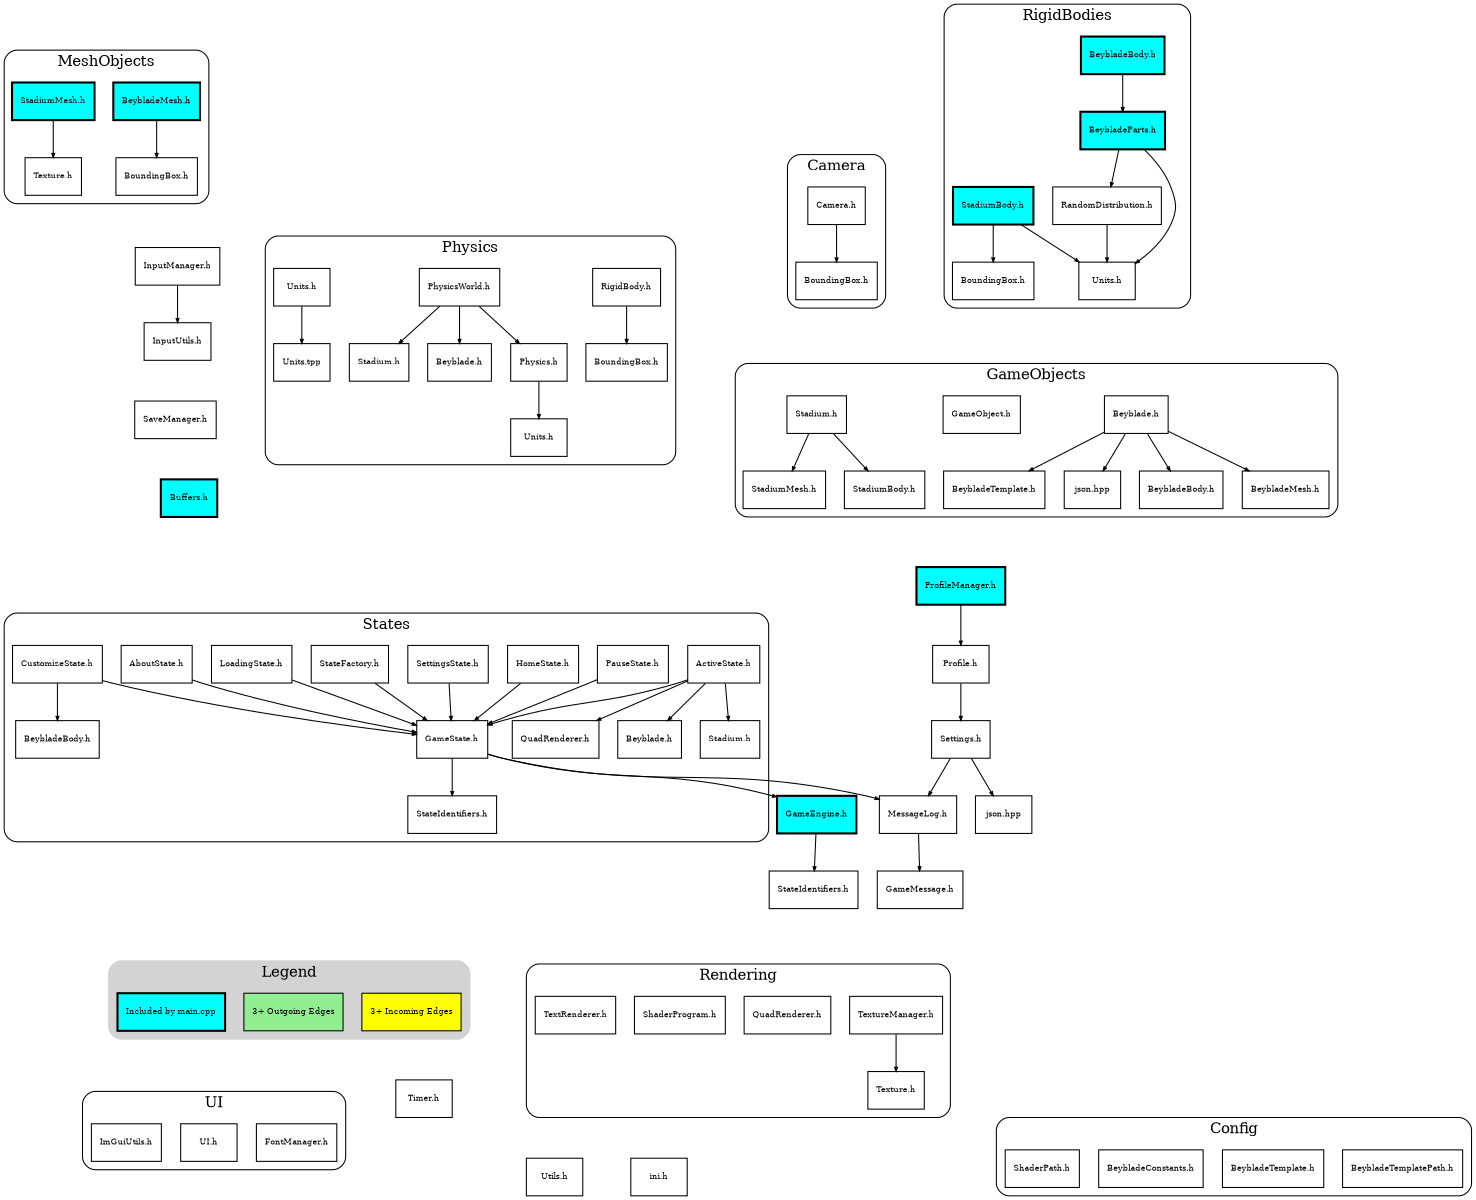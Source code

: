 strict digraph "" {
	graph [pack=true,
		packmode=clust,
		rankdir=TB,
		size="10,8!",
		splines=true
	];
	node [fontsize=8,
		label="\N",
		shape=rect
	];
	edge [arrowsize=0.4,
		len=0.3
	];
	subgraph cluster_Camera {
		graph [label=Camera,
			rankdir=TB,
			style=rounded
		];
		"Camera/Camera.h"	[label="Camera.h"];
		"Camera/BoundingBox.h"	[label="BoundingBox.h"];
	}
	subgraph cluster_Config {
		graph [label=Config,
			rankdir=TB,
			style=rounded
		];
		"Config/BeybladeTemplatePath.h"	[label="BeybladeTemplatePath.h"];
		"Config/BeybladeTemplate.h"	[label="BeybladeTemplate.h"];
		"Config/BeybladeConstants.h"	[label="BeybladeConstants.h"];
		"Config/ShaderPath.h"	[label="ShaderPath.h"];
	}
	subgraph cluster_GameObjects {
		graph [label=GameObjects,
			rankdir=TB,
			style=rounded
		];
		"GameObjects/Beyblade.h"	[label="Beyblade.h"];
		"GameObjects/BeybladeTemplate.h"	[label="BeybladeTemplate.h"];
		"GameObjects/json.hpp"	[label="json.hpp"];
		"GameObjects/BeybladeBody.h"	[label="BeybladeBody.h"];
		"GameObjects/BeybladeMesh.h"	[label="BeybladeMesh.h"];
		"GameObjects/GameObject.h"	[label="GameObject.h"];
		"GameObjects/Stadium.h"	[label="Stadium.h"];
		"GameObjects/StadiumMesh.h"	[label="StadiumMesh.h"];
		"GameObjects/StadiumBody.h"	[label="StadiumBody.h"];
	}
	subgraph cluster_MeshObjects {
		graph [label=MeshObjects,
			rankdir=TB,
			style=rounded
		];
		"MeshObjects/BeybladeMesh.h"	[fillcolor=cyan,
			label="BeybladeMesh.h",
			style="bold, filled"];
		"MeshObjects/BoundingBox.h"	[label="BoundingBox.h"];
		"MeshObjects/StadiumMesh.h"	[fillcolor=cyan,
			label="StadiumMesh.h",
			style="bold, filled"];
		"MeshObjects/Texture.h"	[label="Texture.h"];
	}
	subgraph cluster_Physics {
		graph [label=Physics,
			rankdir=TB,
			style=rounded
		];
		"Physics/RigidBody.h"	[label="RigidBody.h"];
		"Physics/BoundingBox.h"	[label="BoundingBox.h"];
		"Physics/PhysicsWorld.h"	[label="PhysicsWorld.h"];
		"Physics/Stadium.h"	[label="Stadium.h"];
		"Physics/Beyblade.h"	[label="Beyblade.h"];
		"Physics/Physics.h"	[label="Physics.h"];
		"Physics/Units/Units.h"	[label="Units.h"];
		"Physics/Units/Units.tpp"	[label="Units.tpp"];
		"Physics/Units.h"	[label="Units.h"];
	}
	subgraph cluster_Rendering {
		graph [label=Rendering,
			rankdir=TB,
			style=rounded
		];
		"Rendering/TextureManager.h"	[label="TextureManager.h"];
		"Rendering/Texture.h"	[label="Texture.h"];
		"Rendering/QuadRenderer.h"	[label="QuadRenderer.h"];
		"Rendering/ShaderProgram.h"	[label="ShaderProgram.h"];
		"Rendering/TextRenderer.h"	[label="TextRenderer.h"];
	}
	subgraph cluster_RigidBodies {
		graph [label=RigidBodies,
			rankdir=TB,
			style=rounded
		];
		"RigidBodies/BeybladeBody.h"	[fillcolor=cyan,
			label="BeybladeBody.h",
			style="bold, filled"];
		"RigidBodies/BeybladeParts.h"	[fillcolor=cyan,
			label="BeybladeParts.h",
			style="bold, filled"];
		"RigidBodies/StadiumBody.h"	[fillcolor=cyan,
			label="StadiumBody.h",
			style="bold, filled"];
		"RigidBodies/Units.h"	[label="Units.h"];
		"RigidBodies/BoundingBox.h"	[label="BoundingBox.h"];
		"RigidBodies/RandomDistribution.h"	[label="RandomDistribution.h"];
	}
	subgraph cluster_States {
		graph [label=States,
			rankdir=TB,
			style=rounded
		];
		"States/PauseState.h"	[label="PauseState.h"];
		"States/GameState.h"	[label="GameState.h"];
		"States/HomeState.h"	[label="HomeState.h"];
		"States/SettingsState.h"	[label="SettingsState.h"];
		"States/ActiveState.h"	[label="ActiveState.h"];
		"States/Beyblade.h"	[label="Beyblade.h"];
		"States/Stadium.h"	[label="Stadium.h"];
		"States/QuadRenderer.h"	[label="QuadRenderer.h"];
		"States/CustomizeState.h"	[label="CustomizeState.h"];
		"States/BeybladeBody.h"	[label="BeybladeBody.h"];
		"States/StateFactory.h"	[label="StateFactory.h"];
		"States/LoadingState.h"	[label="LoadingState.h"];
		"States/AboutState.h"	[label="AboutState.h"];
		"States/StateIdentifiers.h"	[label="StateIdentifiers.h"];
	}
	subgraph cluster_UI {
		graph [label=UI,
			rankdir=TB,
			style=rounded
		];
		"UI/FontManager.h"	[label="FontManager.h"];
		"UI/UI.h"	[label="UI.h"];
		"UI/ImGuiUtils.h"	[label="ImGuiUtils.h"];
	}
	subgraph cluster_legend {
		graph [color=lightgrey,
			label=Legend,
			rank=source,
			style="filled, rounded"
		];
		legend_incoming	[fillcolor=yellow,
			label="3+ Incoming Edges",
			style=filled];
		legend_outgoing	[fillcolor=lightgreen,
			label="3+ Outgoing Edges",
			style=filled];
		legend_main_includes	[fillcolor=cyan,
			label="Included by main.cpp",
			style="bold,filled"];
	}
	"States/PauseState.h" -> "States/GameState.h";
	"States/GameState.h" -> "States/StateIdentifiers.h";
	"GameEngine.h"	[fillcolor=cyan,
		label="GameEngine.h",
		style="bold, filled"];
	"States/GameState.h" -> "GameEngine.h";
	"MessageLog.h"	[label="MessageLog.h"];
	"States/GameState.h" -> "MessageLog.h";
	"States/HomeState.h" -> "States/GameState.h";
	"GameObjects/Beyblade.h" -> "GameObjects/BeybladeTemplate.h";
	"GameObjects/Beyblade.h" -> "GameObjects/json.hpp";
	"GameObjects/Beyblade.h" -> "GameObjects/BeybladeBody.h";
	"GameObjects/Beyblade.h" -> "GameObjects/BeybladeMesh.h";
	"States/SettingsState.h" -> "States/GameState.h";
	"Rendering/TextureManager.h" -> "Rendering/Texture.h";
	"States/ActiveState.h" -> "States/GameState.h";
	"States/ActiveState.h" -> "States/Beyblade.h";
	"States/ActiveState.h" -> "States/Stadium.h";
	"States/ActiveState.h" -> "States/QuadRenderer.h";
	"Physics/RigidBody.h" -> "Physics/BoundingBox.h";
	"States/CustomizeState.h" -> "States/GameState.h";
	"States/CustomizeState.h" -> "States/BeybladeBody.h";
	"States/StateFactory.h" -> "States/GameState.h";
	"InputManager.h"	[label="InputManager.h"];
	"InputUtils.h"	[label="InputUtils.h"];
	"InputManager.h" -> "InputUtils.h";
	"Buffers.h"	[fillcolor=cyan,
		label="Buffers.h",
		style="bold, filled"];
	"States/LoadingState.h" -> "States/GameState.h";
	"Physics/PhysicsWorld.h" -> "Physics/Stadium.h";
	"Physics/PhysicsWorld.h" -> "Physics/Beyblade.h";
	"Physics/PhysicsWorld.h" -> "Physics/Physics.h";
	"Physics/Physics.h" -> "Physics/Units.h";
	"Timer.h"	[label="Timer.h"];
	"Utils.h"	[label="Utils.h"];
	"GameObjects/Stadium.h" -> "GameObjects/StadiumMesh.h";
	"GameObjects/Stadium.h" -> "GameObjects/StadiumBody.h";
	"ProfileManager.h"	[fillcolor=cyan,
		label="ProfileManager.h",
		style="bold, filled"];
	"Profile.h"	[label="Profile.h"];
	"ProfileManager.h" -> "Profile.h";
	"Settings.h"	[label="Settings.h"];
	"Profile.h" -> "Settings.h";
	"RigidBodies/BeybladeBody.h" -> "RigidBodies/BeybladeParts.h";
	"RigidBodies/BeybladeParts.h" -> "RigidBodies/Units.h";
	"RigidBodies/BeybladeParts.h" -> "RigidBodies/RandomDistribution.h";
	"Camera/Camera.h" -> "Camera/BoundingBox.h";
	"mini/ini.h"	[label="ini.h"];
	"States/AboutState.h" -> "States/GameState.h";
	"RigidBodies/StadiumBody.h" -> "RigidBodies/Units.h";
	"RigidBodies/StadiumBody.h" -> "RigidBodies/BoundingBox.h";
	"SaveManager.h"	[label="SaveManager.h"];
	"Physics/Units/Units.h" -> "Physics/Units/Units.tpp";
	"MeshObjects/BeybladeMesh.h" -> "MeshObjects/BoundingBox.h";
	"MeshObjects/StadiumMesh.h" -> "MeshObjects/Texture.h";
	"Settings.h" -> "MessageLog.h";
	"json.hpp"	[label="json.hpp"];
	"Settings.h" -> "json.hpp";
	"RigidBodies/RandomDistribution.h" -> "RigidBodies/Units.h";
	"StateIdentifiers.h"	[label="StateIdentifiers.h"];
	"GameEngine.h" -> "StateIdentifiers.h";
	"GameMessage.h"	[label="GameMessage.h"];
	"MessageLog.h" -> "GameMessage.h";
}
